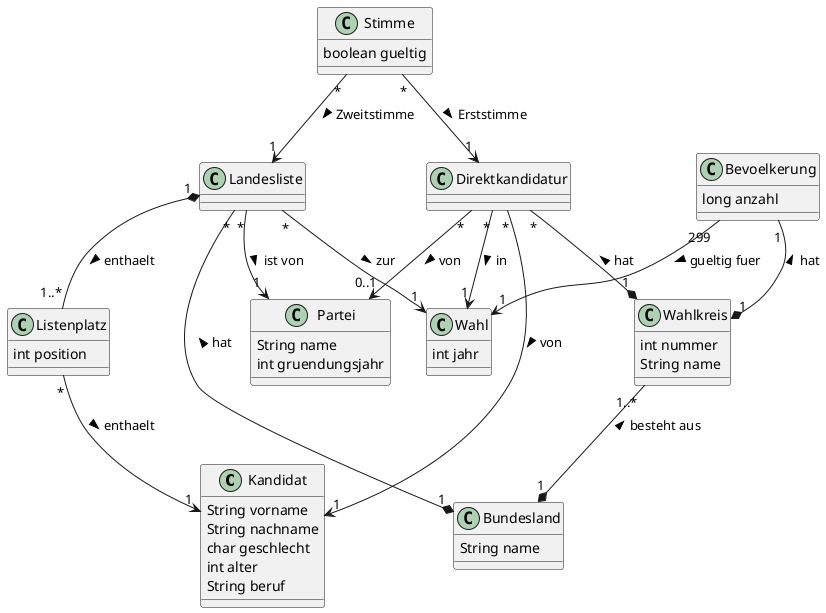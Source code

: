 @startuml

class Kandidat {
    String vorname
    String nachname
    char geschlecht
    int alter
    String beruf
}

class Bundesland {
    String name
}

class Partei {
    String name
    int gruendungsjahr
}

class Wahl {
   int jahr
}

class Bevoelkerung {
    long anzahl
}

class Landesliste {
}


class Listenplatz {
    int position
}


class Wahlkreis {
    int nummer
    String name
}

class Stimme {
    boolean gueltig
}

class Direktkandidatur {
}


Landesliste "*" --* "1" Bundesland : < hat
Landesliste "*" --> "1" Partei : ist von >
Landesliste "*" --> "1" "Wahl" : zur >


Landesliste "1" *-- "1..*" Listenplatz : enthaelt >
Listenplatz "*" --> "1" Kandidat : enthaelt >

Wahlkreis "1..*" --* "1" Bundesland : besteht aus <

Bevoelkerung "1" --* "1" Wahlkreis : < hat
Bevoelkerung "299" --> "1" Wahl : gueltig fuer >


Direktkandidatur "*" --> "1" Kandidat : von >
Direktkandidatur "*" --* "1" Wahlkreis : < hat
Direktkandidatur "*" --> "0..1" Partei : von >
Direktkandidatur "*" --> "1" Wahl : in >

Stimme "*" --> "1" Direktkandidatur : Erststimme >
Stimme "*" --> "1" Landesliste : Zweitstimme >
@enduml